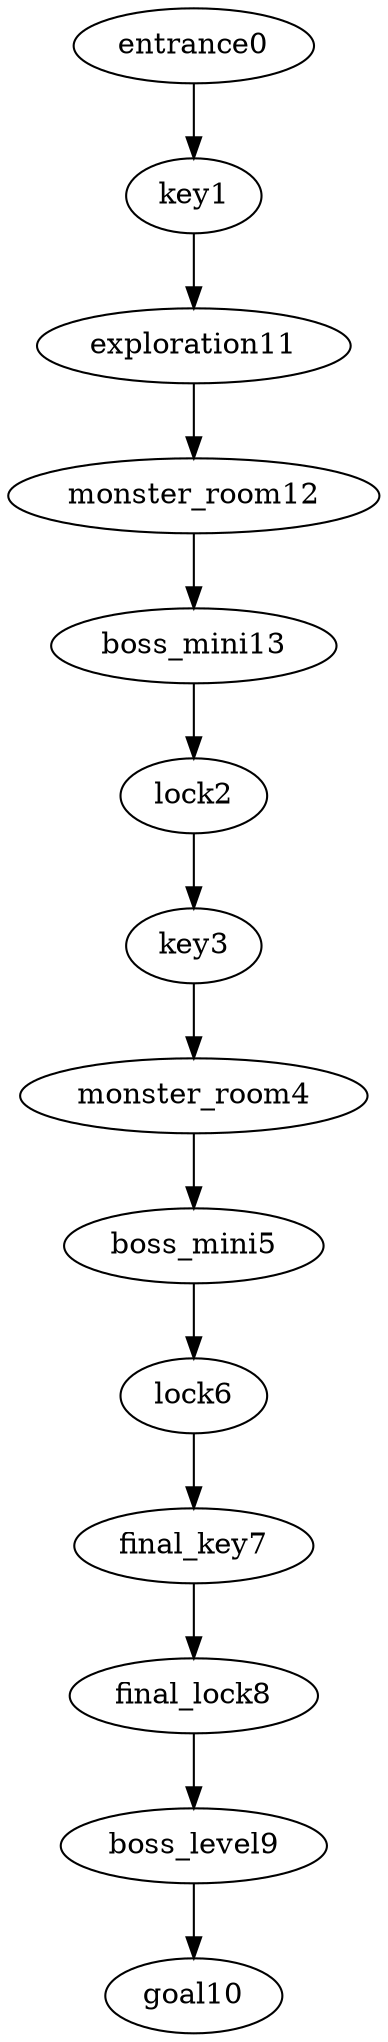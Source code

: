 digraph mission {
entrance0 -> key1
key1 -> exploration11
lock2 -> key3
key3 -> monster_room4
monster_room4 -> boss_mini5
boss_mini5 -> lock6
lock6 -> final_key7
final_key7 -> final_lock8
final_lock8 -> boss_level9
boss_level9 -> goal10
exploration11 -> monster_room12
monster_room12 -> boss_mini13
boss_mini13 -> lock2
}